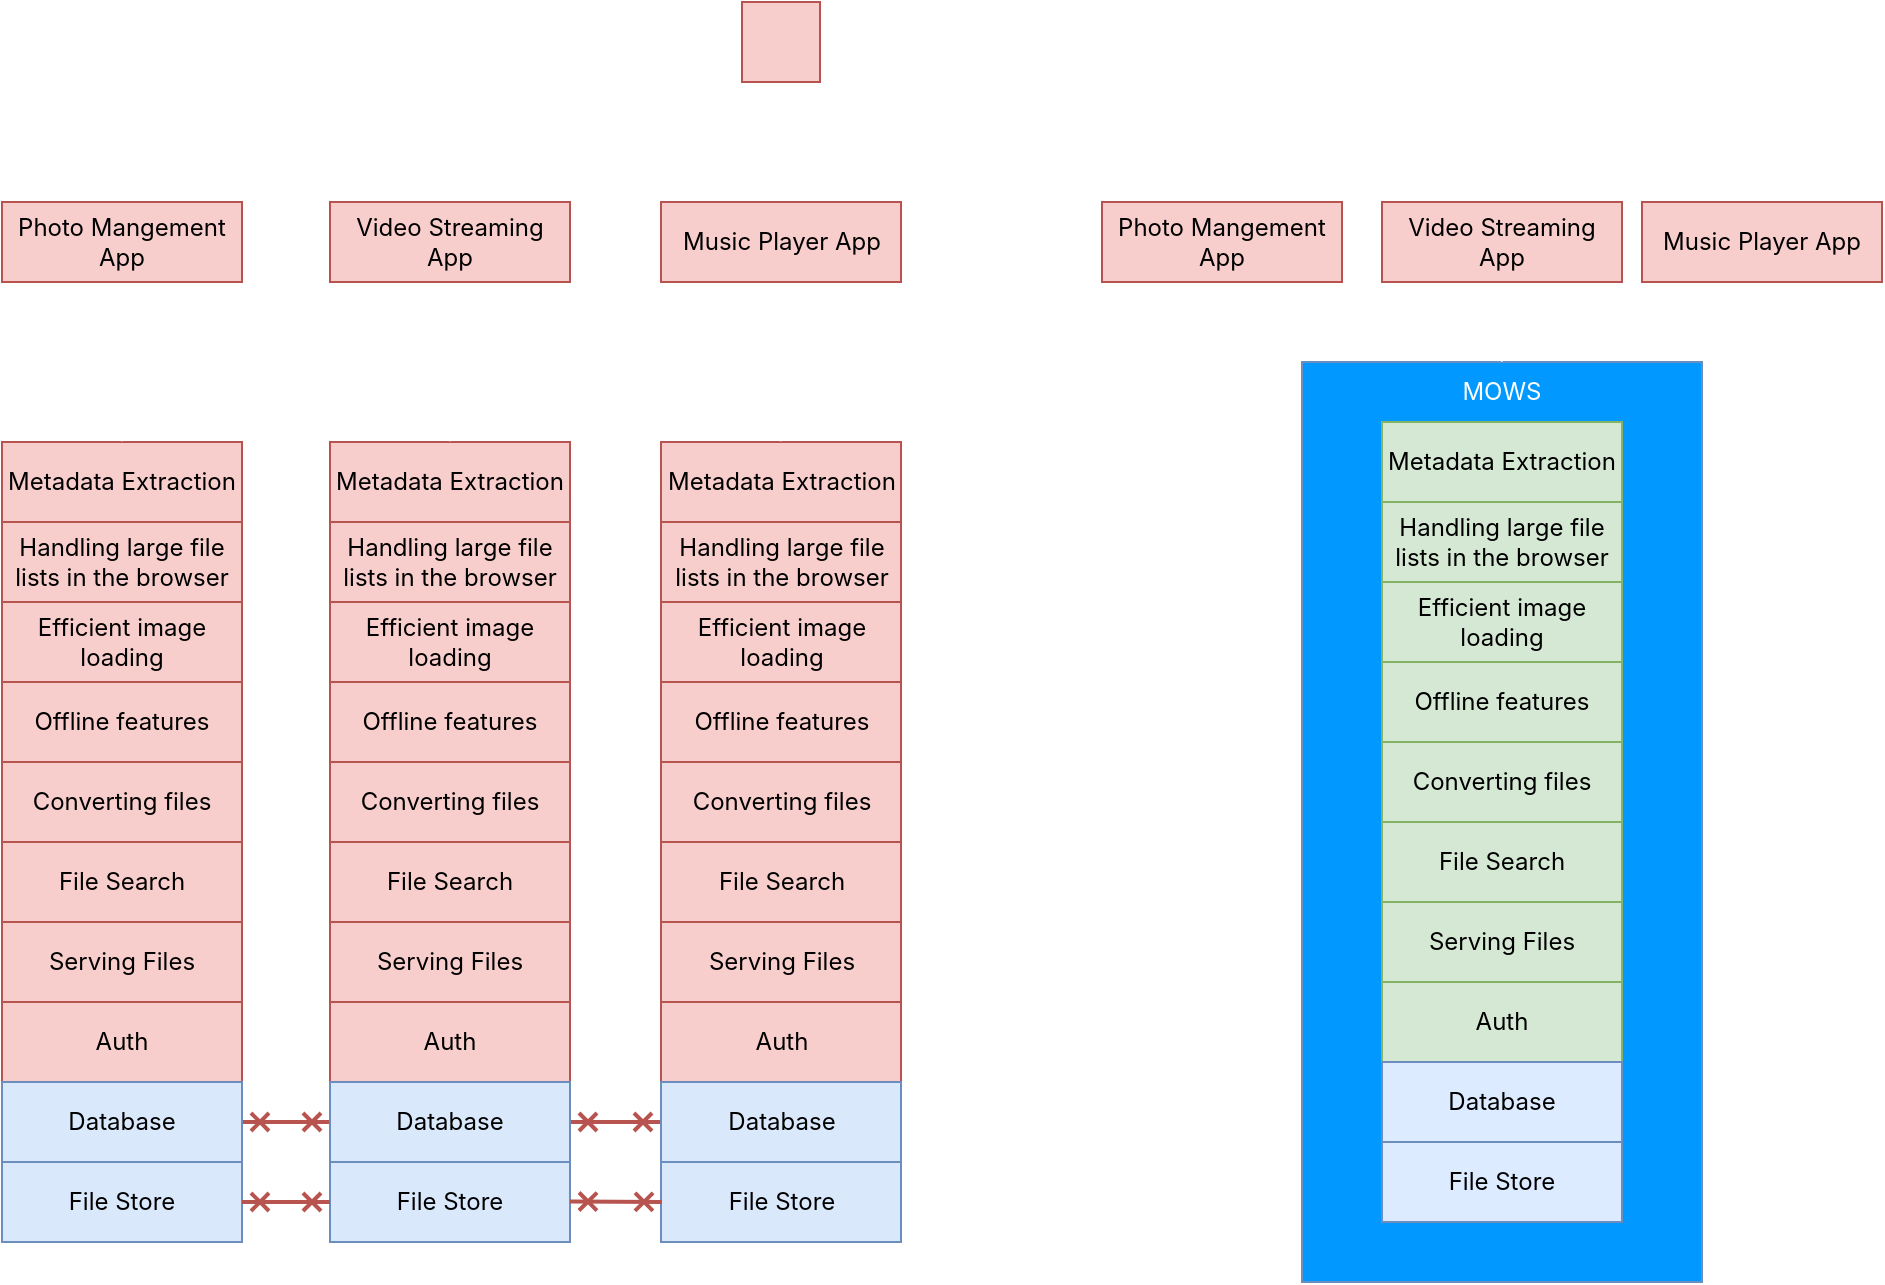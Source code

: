 <mxfile version="24.4.4" type="device">
  <diagram name="Seite-1" id="E-DoitbHutwgvBX5m-sC">
    <mxGraphModel dx="793" dy="859" grid="1" gridSize="10" guides="1" tooltips="1" connect="1" arrows="1" fold="1" page="1" pageScale="1" pageWidth="827" pageHeight="1169" math="0" shadow="0">
      <root>
        <mxCell id="0" />
        <mxCell id="1" parent="0" />
        <mxCell id="Mb5zyB3T2CtG6zJr2Mxs-84" value="" style="rounded=0;whiteSpace=wrap;html=1;fillColor=#0199ff;strokeColor=#6c8ebf;fontFamily=Inter;fontSource=https%3A%2F%2Ffonts.googleapis.com%2Fcss%3Ffamily%3DInter;" vertex="1" parent="1">
          <mxGeometry x="1820" y="200" width="200" height="460" as="geometry" />
        </mxCell>
        <mxCell id="Mb5zyB3T2CtG6zJr2Mxs-30" value="Auth" style="rounded=0;whiteSpace=wrap;html=1;fillColor=#f8cecc;strokeColor=#b85450;fontFamily=Inter;fontSource=https%3A%2F%2Ffonts.googleapis.com%2Fcss%3Ffamily%3DInter;" vertex="1" parent="1">
          <mxGeometry x="1170" y="520" width="120" height="40" as="geometry" />
        </mxCell>
        <mxCell id="Mb5zyB3T2CtG6zJr2Mxs-31" value="Serving Files" style="rounded=0;whiteSpace=wrap;html=1;fillColor=#f8cecc;strokeColor=#b85450;fontFamily=Inter;fontSource=https%3A%2F%2Ffonts.googleapis.com%2Fcss%3Ffamily%3DInter;" vertex="1" parent="1">
          <mxGeometry x="1170" y="480" width="120" height="40" as="geometry" />
        </mxCell>
        <mxCell id="Mb5zyB3T2CtG6zJr2Mxs-32" value="File Search" style="rounded=0;whiteSpace=wrap;html=1;fillColor=#f8cecc;strokeColor=#b85450;fontFamily=Inter;fontSource=https%3A%2F%2Ffonts.googleapis.com%2Fcss%3Ffamily%3DInter;" vertex="1" parent="1">
          <mxGeometry x="1170" y="440" width="120" height="40" as="geometry" />
        </mxCell>
        <mxCell id="Mb5zyB3T2CtG6zJr2Mxs-33" value="Converting files" style="rounded=0;whiteSpace=wrap;html=1;fillColor=#f8cecc;strokeColor=#b85450;fontFamily=Inter;fontSource=https%3A%2F%2Ffonts.googleapis.com%2Fcss%3Ffamily%3DInter;" vertex="1" parent="1">
          <mxGeometry x="1170" y="400" width="120" height="40" as="geometry" />
        </mxCell>
        <mxCell id="Mb5zyB3T2CtG6zJr2Mxs-34" value="Offline features" style="rounded=0;whiteSpace=wrap;html=1;fillColor=#f8cecc;strokeColor=#b85450;fontFamily=Inter;fontSource=https%3A%2F%2Ffonts.googleapis.com%2Fcss%3Ffamily%3DInter;" vertex="1" parent="1">
          <mxGeometry x="1170" y="360" width="120" height="40" as="geometry" />
        </mxCell>
        <mxCell id="Mb5zyB3T2CtG6zJr2Mxs-35" value="Efficient image loading" style="rounded=0;whiteSpace=wrap;html=1;fillColor=#f8cecc;strokeColor=#b85450;fontFamily=Inter;fontSource=https%3A%2F%2Ffonts.googleapis.com%2Fcss%3Ffamily%3DInter;" vertex="1" parent="1">
          <mxGeometry x="1170" y="320" width="120" height="40" as="geometry" />
        </mxCell>
        <mxCell id="Mb5zyB3T2CtG6zJr2Mxs-37" value="Handling large file lists in the browser" style="rounded=0;whiteSpace=wrap;html=1;fillColor=#f8cecc;strokeColor=#b85450;fontFamily=Inter;fontSource=https%3A%2F%2Ffonts.googleapis.com%2Fcss%3Ffamily%3DInter;" vertex="1" parent="1">
          <mxGeometry x="1170" y="280" width="120" height="40" as="geometry" />
        </mxCell>
        <mxCell id="Mb5zyB3T2CtG6zJr2Mxs-38" value="Metadata Extraction" style="rounded=0;whiteSpace=wrap;html=1;fillColor=#f8cecc;strokeColor=#b85450;fontFamily=Inter;fontSource=https%3A%2F%2Ffonts.googleapis.com%2Fcss%3Ffamily%3DInter;" vertex="1" parent="1">
          <mxGeometry x="1170" y="240" width="120" height="40" as="geometry" />
        </mxCell>
        <mxCell id="Mb5zyB3T2CtG6zJr2Mxs-114" style="edgeStyle=orthogonalEdgeStyle;rounded=0;orthogonalLoop=1;jettySize=auto;html=1;exitX=0.5;exitY=1;exitDx=0;exitDy=0;entryX=0.5;entryY=0;entryDx=0;entryDy=0;fontFamily=Inter;fontSource=https%3A%2F%2Ffonts.googleapis.com%2Fcss%3Ffamily%3DInter;fontColor=#FFFFFF;strokeColor=#FFFFFF;" edge="1" parent="1" source="Mb5zyB3T2CtG6zJr2Mxs-39" target="Mb5zyB3T2CtG6zJr2Mxs-38">
          <mxGeometry relative="1" as="geometry" />
        </mxCell>
        <mxCell id="Mb5zyB3T2CtG6zJr2Mxs-39" value="Photo Mangement App" style="rounded=0;whiteSpace=wrap;html=1;fillColor=#f8cecc;strokeColor=#b85450;fontFamily=Inter;fontSource=https%3A%2F%2Ffonts.googleapis.com%2Fcss%3Ffamily%3DInter;" vertex="1" parent="1">
          <mxGeometry x="1170" y="120" width="120" height="40" as="geometry" />
        </mxCell>
        <mxCell id="Mb5zyB3T2CtG6zJr2Mxs-40" value="Auth" style="rounded=0;whiteSpace=wrap;html=1;fillColor=#f8cecc;strokeColor=#b85450;fontFamily=Inter;fontSource=https%3A%2F%2Ffonts.googleapis.com%2Fcss%3Ffamily%3DInter;" vertex="1" parent="1">
          <mxGeometry x="1334" y="520" width="120" height="40" as="geometry" />
        </mxCell>
        <mxCell id="Mb5zyB3T2CtG6zJr2Mxs-41" value="Serving Files" style="rounded=0;whiteSpace=wrap;html=1;fillColor=#f8cecc;strokeColor=#b85450;fontFamily=Inter;fontSource=https%3A%2F%2Ffonts.googleapis.com%2Fcss%3Ffamily%3DInter;" vertex="1" parent="1">
          <mxGeometry x="1334" y="480" width="120" height="40" as="geometry" />
        </mxCell>
        <mxCell id="Mb5zyB3T2CtG6zJr2Mxs-42" value="File Search" style="rounded=0;whiteSpace=wrap;html=1;fillColor=#f8cecc;strokeColor=#b85450;fontFamily=Inter;fontSource=https%3A%2F%2Ffonts.googleapis.com%2Fcss%3Ffamily%3DInter;" vertex="1" parent="1">
          <mxGeometry x="1334" y="440" width="120" height="40" as="geometry" />
        </mxCell>
        <mxCell id="Mb5zyB3T2CtG6zJr2Mxs-43" value="Converting files" style="rounded=0;whiteSpace=wrap;html=1;fillColor=#f8cecc;strokeColor=#b85450;fontFamily=Inter;fontSource=https%3A%2F%2Ffonts.googleapis.com%2Fcss%3Ffamily%3DInter;" vertex="1" parent="1">
          <mxGeometry x="1334" y="400" width="120" height="40" as="geometry" />
        </mxCell>
        <mxCell id="Mb5zyB3T2CtG6zJr2Mxs-44" value="Offline features" style="rounded=0;whiteSpace=wrap;html=1;fillColor=#f8cecc;strokeColor=#b85450;fontFamily=Inter;fontSource=https%3A%2F%2Ffonts.googleapis.com%2Fcss%3Ffamily%3DInter;" vertex="1" parent="1">
          <mxGeometry x="1334" y="360" width="120" height="40" as="geometry" />
        </mxCell>
        <mxCell id="Mb5zyB3T2CtG6zJr2Mxs-45" value="Efficient image loading" style="rounded=0;whiteSpace=wrap;html=1;fillColor=#f8cecc;strokeColor=#b85450;fontFamily=Inter;fontSource=https%3A%2F%2Ffonts.googleapis.com%2Fcss%3Ffamily%3DInter;" vertex="1" parent="1">
          <mxGeometry x="1334" y="320" width="120" height="40" as="geometry" />
        </mxCell>
        <mxCell id="Mb5zyB3T2CtG6zJr2Mxs-46" value="Handling large file lists in the browser" style="rounded=0;whiteSpace=wrap;html=1;fillColor=#f8cecc;strokeColor=#b85450;fontFamily=Inter;fontSource=https%3A%2F%2Ffonts.googleapis.com%2Fcss%3Ffamily%3DInter;" vertex="1" parent="1">
          <mxGeometry x="1334" y="280" width="120" height="40" as="geometry" />
        </mxCell>
        <mxCell id="Mb5zyB3T2CtG6zJr2Mxs-47" value="Metadata Extraction" style="rounded=0;whiteSpace=wrap;html=1;fillColor=#f8cecc;strokeColor=#b85450;fontFamily=Inter;fontSource=https%3A%2F%2Ffonts.googleapis.com%2Fcss%3Ffamily%3DInter;" vertex="1" parent="1">
          <mxGeometry x="1334" y="240" width="120" height="40" as="geometry" />
        </mxCell>
        <mxCell id="Mb5zyB3T2CtG6zJr2Mxs-115" style="edgeStyle=orthogonalEdgeStyle;rounded=0;orthogonalLoop=1;jettySize=auto;html=1;exitX=0.5;exitY=1;exitDx=0;exitDy=0;entryX=0.5;entryY=0;entryDx=0;entryDy=0;fontFamily=Inter;fontSource=https%3A%2F%2Ffonts.googleapis.com%2Fcss%3Ffamily%3DInter;fontColor=#FFFFFF;strokeColor=#FFFFFF;" edge="1" parent="1" source="Mb5zyB3T2CtG6zJr2Mxs-48" target="Mb5zyB3T2CtG6zJr2Mxs-47">
          <mxGeometry relative="1" as="geometry" />
        </mxCell>
        <mxCell id="Mb5zyB3T2CtG6zJr2Mxs-48" value="Video Streaming App" style="rounded=0;whiteSpace=wrap;html=1;fillColor=#f8cecc;strokeColor=#b85450;fontFamily=Inter;fontSource=https%3A%2F%2Ffonts.googleapis.com%2Fcss%3Ffamily%3DInter;" vertex="1" parent="1">
          <mxGeometry x="1334" y="120" width="120" height="40" as="geometry" />
        </mxCell>
        <mxCell id="Mb5zyB3T2CtG6zJr2Mxs-49" value="Auth" style="rounded=0;whiteSpace=wrap;html=1;fillColor=#f8cecc;strokeColor=#b85450;fontFamily=Inter;fontSource=https%3A%2F%2Ffonts.googleapis.com%2Fcss%3Ffamily%3DInter;" vertex="1" parent="1">
          <mxGeometry x="1499.5" y="520" width="120" height="40" as="geometry" />
        </mxCell>
        <mxCell id="Mb5zyB3T2CtG6zJr2Mxs-50" value="Serving Files" style="rounded=0;whiteSpace=wrap;html=1;fillColor=#f8cecc;strokeColor=#b85450;fontFamily=Inter;fontSource=https%3A%2F%2Ffonts.googleapis.com%2Fcss%3Ffamily%3DInter;" vertex="1" parent="1">
          <mxGeometry x="1499.5" y="480" width="120" height="40" as="geometry" />
        </mxCell>
        <mxCell id="Mb5zyB3T2CtG6zJr2Mxs-51" value="File Search" style="rounded=0;whiteSpace=wrap;html=1;fillColor=#f8cecc;strokeColor=#b85450;fontFamily=Inter;fontSource=https%3A%2F%2Ffonts.googleapis.com%2Fcss%3Ffamily%3DInter;" vertex="1" parent="1">
          <mxGeometry x="1499.5" y="440" width="120" height="40" as="geometry" />
        </mxCell>
        <mxCell id="Mb5zyB3T2CtG6zJr2Mxs-52" value="Converting files" style="rounded=0;whiteSpace=wrap;html=1;fillColor=#f8cecc;strokeColor=#b85450;fontFamily=Inter;fontSource=https%3A%2F%2Ffonts.googleapis.com%2Fcss%3Ffamily%3DInter;" vertex="1" parent="1">
          <mxGeometry x="1499.5" y="400" width="120" height="40" as="geometry" />
        </mxCell>
        <mxCell id="Mb5zyB3T2CtG6zJr2Mxs-53" value="Offline features" style="rounded=0;whiteSpace=wrap;html=1;fillColor=#f8cecc;strokeColor=#b85450;fontFamily=Inter;fontSource=https%3A%2F%2Ffonts.googleapis.com%2Fcss%3Ffamily%3DInter;" vertex="1" parent="1">
          <mxGeometry x="1499.5" y="360" width="120" height="40" as="geometry" />
        </mxCell>
        <mxCell id="Mb5zyB3T2CtG6zJr2Mxs-54" value="Efficient image loading" style="rounded=0;whiteSpace=wrap;html=1;fillColor=#f8cecc;strokeColor=#b85450;fontFamily=Inter;fontSource=https%3A%2F%2Ffonts.googleapis.com%2Fcss%3Ffamily%3DInter;" vertex="1" parent="1">
          <mxGeometry x="1499.5" y="320" width="120" height="40" as="geometry" />
        </mxCell>
        <mxCell id="Mb5zyB3T2CtG6zJr2Mxs-55" value="Handling large file lists in the browser" style="rounded=0;whiteSpace=wrap;html=1;fillColor=#f8cecc;strokeColor=#b85450;fontFamily=Inter;fontSource=https%3A%2F%2Ffonts.googleapis.com%2Fcss%3Ffamily%3DInter;" vertex="1" parent="1">
          <mxGeometry x="1499.5" y="280" width="120" height="40" as="geometry" />
        </mxCell>
        <mxCell id="Mb5zyB3T2CtG6zJr2Mxs-56" value="Metadata Extraction" style="rounded=0;whiteSpace=wrap;html=1;fillColor=#f8cecc;strokeColor=#b85450;fontFamily=Inter;fontSource=https%3A%2F%2Ffonts.googleapis.com%2Fcss%3Ffamily%3DInter;" vertex="1" parent="1">
          <mxGeometry x="1499.5" y="240" width="120" height="40" as="geometry" />
        </mxCell>
        <mxCell id="Mb5zyB3T2CtG6zJr2Mxs-116" style="edgeStyle=orthogonalEdgeStyle;rounded=0;orthogonalLoop=1;jettySize=auto;html=1;exitX=0.5;exitY=1;exitDx=0;exitDy=0;entryX=0.5;entryY=0;entryDx=0;entryDy=0;fontFamily=Inter;fontSource=https%3A%2F%2Ffonts.googleapis.com%2Fcss%3Ffamily%3DInter;fontColor=#FFFFFF;strokeColor=#FFFFFF;" edge="1" parent="1" source="Mb5zyB3T2CtG6zJr2Mxs-57" target="Mb5zyB3T2CtG6zJr2Mxs-56">
          <mxGeometry relative="1" as="geometry" />
        </mxCell>
        <mxCell id="Mb5zyB3T2CtG6zJr2Mxs-57" value="Music Player App" style="rounded=0;whiteSpace=wrap;html=1;fillColor=#f8cecc;strokeColor=#b85450;fontFamily=Inter;fontSource=https%3A%2F%2Ffonts.googleapis.com%2Fcss%3Ffamily%3DInter;" vertex="1" parent="1">
          <mxGeometry x="1499.5" y="120" width="120" height="40" as="geometry" />
        </mxCell>
        <mxCell id="Mb5zyB3T2CtG6zJr2Mxs-61" value="File Store" style="rounded=0;whiteSpace=wrap;html=1;fillColor=#dae8fc;strokeColor=#6c8ebf;fontFamily=Inter;fontSource=https%3A%2F%2Ffonts.googleapis.com%2Fcss%3Ffamily%3DInter;" vertex="1" parent="1">
          <mxGeometry x="1170" y="600" width="120" height="40" as="geometry" />
        </mxCell>
        <mxCell id="Mb5zyB3T2CtG6zJr2Mxs-62" value="File Store" style="rounded=0;whiteSpace=wrap;html=1;fillColor=#dae8fc;strokeColor=#6c8ebf;fontFamily=Inter;fontSource=https%3A%2F%2Ffonts.googleapis.com%2Fcss%3Ffamily%3DInter;" vertex="1" parent="1">
          <mxGeometry x="1334" y="600" width="120" height="40" as="geometry" />
        </mxCell>
        <mxCell id="Mb5zyB3T2CtG6zJr2Mxs-63" value="File Store" style="rounded=0;whiteSpace=wrap;html=1;fillColor=#dae8fc;strokeColor=#6c8ebf;fontFamily=Inter;fontSource=https%3A%2F%2Ffonts.googleapis.com%2Fcss%3Ffamily%3DInter;" vertex="1" parent="1">
          <mxGeometry x="1499.5" y="600" width="120" height="40" as="geometry" />
        </mxCell>
        <mxCell id="Mb5zyB3T2CtG6zJr2Mxs-67" value="" style="endArrow=cross;startArrow=cross;html=1;rounded=0;exitX=1;exitY=0.5;exitDx=0;exitDy=0;entryX=0;entryY=0.5;entryDx=0;entryDy=0;fillColor=#f8cecc;strokeColor=#b85450;strokeWidth=2;startFill=0;endFill=0;fontFamily=Inter;fontSource=https%3A%2F%2Ffonts.googleapis.com%2Fcss%3Ffamily%3DInter;" edge="1" parent="1" source="Mb5zyB3T2CtG6zJr2Mxs-61" target="Mb5zyB3T2CtG6zJr2Mxs-62">
          <mxGeometry width="50" height="50" relative="1" as="geometry">
            <mxPoint x="1244" y="500" as="sourcePoint" />
            <mxPoint x="1294" y="450" as="targetPoint" />
          </mxGeometry>
        </mxCell>
        <mxCell id="Mb5zyB3T2CtG6zJr2Mxs-68" value="" style="endArrow=cross;startArrow=cross;html=1;rounded=0;exitX=1;exitY=0.5;exitDx=0;exitDy=0;fillColor=#f8cecc;strokeColor=#b85450;strokeWidth=2;startFill=0;endFill=0;fontFamily=Inter;fontSource=https%3A%2F%2Ffonts.googleapis.com%2Fcss%3Ffamily%3DInter;" edge="1" parent="1">
          <mxGeometry width="50" height="50" relative="1" as="geometry">
            <mxPoint x="1454" y="619.71" as="sourcePoint" />
            <mxPoint x="1500" y="620" as="targetPoint" />
          </mxGeometry>
        </mxCell>
        <mxCell id="Mb5zyB3T2CtG6zJr2Mxs-69" value="" style="endArrow=cross;startArrow=cross;html=1;rounded=0;entryX=0;entryY=0.5;entryDx=0;entryDy=0;fillColor=#f8cecc;strokeColor=#b85450;strokeWidth=2;startFill=0;endFill=0;fontFamily=Inter;fontSource=https%3A%2F%2Ffonts.googleapis.com%2Fcss%3Ffamily%3DInter;exitX=1;exitY=0.5;exitDx=0;exitDy=0;" edge="1" parent="1" source="Mb5zyB3T2CtG6zJr2Mxs-121" target="Mb5zyB3T2CtG6zJr2Mxs-120">
          <mxGeometry width="50" height="50" relative="1" as="geometry">
            <mxPoint x="1450" y="580" as="sourcePoint" />
            <mxPoint x="1534" y="580" as="targetPoint" />
          </mxGeometry>
        </mxCell>
        <mxCell id="Mb5zyB3T2CtG6zJr2Mxs-70" value="" style="endArrow=cross;startArrow=cross;html=1;rounded=0;entryX=0;entryY=0.5;entryDx=0;entryDy=0;fillColor=#f8cecc;strokeColor=#b85450;strokeWidth=2;startFill=0;endFill=0;fontFamily=Inter;fontSource=https%3A%2F%2Ffonts.googleapis.com%2Fcss%3Ffamily%3DInter;exitX=1;exitY=0.5;exitDx=0;exitDy=0;" edge="1" parent="1" source="Mb5zyB3T2CtG6zJr2Mxs-122">
          <mxGeometry width="50" height="50" relative="1" as="geometry">
            <mxPoint x="1250" y="580" as="sourcePoint" />
            <mxPoint x="1334" y="580" as="targetPoint" />
          </mxGeometry>
        </mxCell>
        <mxCell id="Mb5zyB3T2CtG6zJr2Mxs-88" value="&lt;font color=&quot;#ffffff&quot;&gt;MOWS&lt;/font&gt;" style="text;html=1;align=center;verticalAlign=middle;whiteSpace=wrap;rounded=0;fontFamily=Inter;fontSource=https%3A%2F%2Ffonts.googleapis.com%2Fcss%3Ffamily%3DInter;" vertex="1" parent="1">
          <mxGeometry x="1890" y="200" width="60" height="30" as="geometry" />
        </mxCell>
        <mxCell id="Mb5zyB3T2CtG6zJr2Mxs-110" style="edgeStyle=orthogonalEdgeStyle;rounded=0;orthogonalLoop=1;jettySize=auto;html=1;exitX=0.5;exitY=1;exitDx=0;exitDy=0;entryX=0.5;entryY=0;entryDx=0;entryDy=0;fontFamily=Inter;fontSource=https%3A%2F%2Ffonts.googleapis.com%2Fcss%3Ffamily%3DInter;fontColor=#FFFFFF;strokeColor=#FFFFFF;" edge="1" parent="1" source="Mb5zyB3T2CtG6zJr2Mxs-95" target="Mb5zyB3T2CtG6zJr2Mxs-88">
          <mxGeometry relative="1" as="geometry" />
        </mxCell>
        <mxCell id="Mb5zyB3T2CtG6zJr2Mxs-95" value="Photo Mangement App" style="rounded=0;whiteSpace=wrap;html=1;fillColor=#f8cecc;strokeColor=#b85450;fontFamily=Inter;fontSource=https%3A%2F%2Ffonts.googleapis.com%2Fcss%3Ffamily%3DInter;" vertex="1" parent="1">
          <mxGeometry x="1720" y="120" width="120" height="40" as="geometry" />
        </mxCell>
        <mxCell id="Mb5zyB3T2CtG6zJr2Mxs-111" style="edgeStyle=orthogonalEdgeStyle;rounded=0;orthogonalLoop=1;jettySize=auto;html=1;exitX=0.5;exitY=1;exitDx=0;exitDy=0;fontFamily=Inter;fontSource=https%3A%2F%2Ffonts.googleapis.com%2Fcss%3Ffamily%3DInter;fontColor=#FFFFFF;strokeColor=#FFFFFF;" edge="1" parent="1" source="Mb5zyB3T2CtG6zJr2Mxs-96">
          <mxGeometry relative="1" as="geometry">
            <mxPoint x="1919.667" y="200.0" as="targetPoint" />
          </mxGeometry>
        </mxCell>
        <mxCell id="Mb5zyB3T2CtG6zJr2Mxs-96" value="Video Streaming App" style="rounded=0;whiteSpace=wrap;html=1;fillColor=#f8cecc;strokeColor=#b85450;fontFamily=Inter;fontSource=https%3A%2F%2Ffonts.googleapis.com%2Fcss%3Ffamily%3DInter;" vertex="1" parent="1">
          <mxGeometry x="1860" y="120" width="120" height="40" as="geometry" />
        </mxCell>
        <mxCell id="Mb5zyB3T2CtG6zJr2Mxs-112" style="edgeStyle=orthogonalEdgeStyle;rounded=0;orthogonalLoop=1;jettySize=auto;html=1;exitX=0.5;exitY=1;exitDx=0;exitDy=0;entryX=0.5;entryY=0;entryDx=0;entryDy=0;fontFamily=Inter;fontSource=https%3A%2F%2Ffonts.googleapis.com%2Fcss%3Ffamily%3DInter;fontColor=#FFFFFF;strokeColor=#FFFFFF;" edge="1" parent="1" source="Mb5zyB3T2CtG6zJr2Mxs-97" target="Mb5zyB3T2CtG6zJr2Mxs-88">
          <mxGeometry relative="1" as="geometry">
            <mxPoint x="1926" y="200.0" as="targetPoint" />
          </mxGeometry>
        </mxCell>
        <mxCell id="Mb5zyB3T2CtG6zJr2Mxs-97" value="Music Player App" style="rounded=0;whiteSpace=wrap;html=1;fillColor=#f8cecc;strokeColor=#b85450;fontFamily=Inter;fontSource=https%3A%2F%2Ffonts.googleapis.com%2Fcss%3Ffamily%3DInter;" vertex="1" parent="1">
          <mxGeometry x="1990" y="120" width="120" height="40" as="geometry" />
        </mxCell>
        <mxCell id="Mb5zyB3T2CtG6zJr2Mxs-100" value="Auth" style="rounded=0;whiteSpace=wrap;html=1;fillColor=#d5e8d4;strokeColor=#82b366;fontFamily=Inter;fontSource=https%3A%2F%2Ffonts.googleapis.com%2Fcss%3Ffamily%3DInter;" vertex="1" parent="1">
          <mxGeometry x="1860" y="510" width="120" height="40" as="geometry" />
        </mxCell>
        <mxCell id="Mb5zyB3T2CtG6zJr2Mxs-101" value="Serving Files" style="rounded=0;whiteSpace=wrap;html=1;fillColor=#d5e8d4;strokeColor=#82b366;fontFamily=Inter;fontSource=https%3A%2F%2Ffonts.googleapis.com%2Fcss%3Ffamily%3DInter;" vertex="1" parent="1">
          <mxGeometry x="1860" y="470" width="120" height="40" as="geometry" />
        </mxCell>
        <mxCell id="Mb5zyB3T2CtG6zJr2Mxs-102" value="File Search" style="rounded=0;whiteSpace=wrap;html=1;fillColor=#d5e8d4;strokeColor=#82b366;fontFamily=Inter;fontSource=https%3A%2F%2Ffonts.googleapis.com%2Fcss%3Ffamily%3DInter;" vertex="1" parent="1">
          <mxGeometry x="1860" y="430" width="120" height="40" as="geometry" />
        </mxCell>
        <mxCell id="Mb5zyB3T2CtG6zJr2Mxs-103" value="Converting files" style="rounded=0;whiteSpace=wrap;html=1;fillColor=#d5e8d4;strokeColor=#82b366;fontFamily=Inter;fontSource=https%3A%2F%2Ffonts.googleapis.com%2Fcss%3Ffamily%3DInter;" vertex="1" parent="1">
          <mxGeometry x="1860" y="390" width="120" height="40" as="geometry" />
        </mxCell>
        <mxCell id="Mb5zyB3T2CtG6zJr2Mxs-104" value="Offline features" style="rounded=0;whiteSpace=wrap;html=1;fillColor=#d5e8d4;strokeColor=#82b366;fontFamily=Inter;fontSource=https%3A%2F%2Ffonts.googleapis.com%2Fcss%3Ffamily%3DInter;" vertex="1" parent="1">
          <mxGeometry x="1860" y="350" width="120" height="40" as="geometry" />
        </mxCell>
        <mxCell id="Mb5zyB3T2CtG6zJr2Mxs-105" value="Efficient image loading" style="rounded=0;whiteSpace=wrap;html=1;fillColor=#d5e8d4;strokeColor=#82b366;fontFamily=Inter;fontSource=https%3A%2F%2Ffonts.googleapis.com%2Fcss%3Ffamily%3DInter;" vertex="1" parent="1">
          <mxGeometry x="1860" y="310" width="120" height="40" as="geometry" />
        </mxCell>
        <mxCell id="Mb5zyB3T2CtG6zJr2Mxs-106" value="Handling large file lists in the browser" style="rounded=0;whiteSpace=wrap;html=1;fillColor=#d5e8d4;strokeColor=#82b366;fontFamily=Inter;fontSource=https%3A%2F%2Ffonts.googleapis.com%2Fcss%3Ffamily%3DInter;" vertex="1" parent="1">
          <mxGeometry x="1860" y="270" width="120" height="40" as="geometry" />
        </mxCell>
        <mxCell id="Mb5zyB3T2CtG6zJr2Mxs-107" value="Metadata Extraction" style="rounded=0;whiteSpace=wrap;html=1;fillColor=#d5e8d4;strokeColor=#82b366;fontFamily=Inter;fontSource=https%3A%2F%2Ffonts.googleapis.com%2Fcss%3Ffamily%3DInter;" vertex="1" parent="1">
          <mxGeometry x="1860" y="230" width="120" height="40" as="geometry" />
        </mxCell>
        <mxCell id="Mb5zyB3T2CtG6zJr2Mxs-108" value="File Store" style="rounded=0;whiteSpace=wrap;html=1;fillColor=#DCEBFF;strokeColor=#6c8ebf;fontFamily=Inter;fontSource=https%3A%2F%2Ffonts.googleapis.com%2Fcss%3Ffamily%3DInter;" vertex="1" parent="1">
          <mxGeometry x="1860" y="590" width="120" height="40" as="geometry" />
        </mxCell>
        <mxCell id="Mb5zyB3T2CtG6zJr2Mxs-113" value="Database" style="rounded=0;whiteSpace=wrap;html=1;fillColor=#DCEBFF;strokeColor=#6c8ebf;fontFamily=Inter;fontSource=https%3A%2F%2Ffonts.googleapis.com%2Fcss%3Ffamily%3DInter;" vertex="1" parent="1">
          <mxGeometry x="1860" y="550" width="120" height="40" as="geometry" />
        </mxCell>
        <mxCell id="Mb5zyB3T2CtG6zJr2Mxs-118" value="" style="rounded=0;whiteSpace=wrap;html=1;fillColor=#f8cecc;strokeColor=#b85450;fontFamily=Inter;fontSource=https%3A%2F%2Ffonts.googleapis.com%2Fcss%3Ffamily%3DInter;" vertex="1" parent="1">
          <mxGeometry x="1540" y="20" width="39" height="40" as="geometry" />
        </mxCell>
        <mxCell id="Mb5zyB3T2CtG6zJr2Mxs-119" value="&lt;span style=&quot;font-style: normal; font-variant-ligatures: normal; font-variant-caps: normal; font-weight: 400; letter-spacing: normal; orphans: 2; text-align: center; text-indent: 0px; text-transform: none; widows: 2; word-spacing: 0px; -webkit-text-stroke-width: 0px; white-space: normal; text-decoration-thickness: initial; text-decoration-style: initial; text-decoration-color: initial; float: none; display: inline !important;&quot;&gt;&lt;font style=&quot;font-size: 20px;&quot;&gt;Logic you need to implement yourself&lt;/font&gt;&lt;/span&gt;" style="text;whiteSpace=wrap;html=1;fontFamily=Inter;fontSource=https%3A%2F%2Ffonts.googleapis.com%2Fcss%3Ffamily%3DInter;fontColor=#FFFFFF;" vertex="1" parent="1">
          <mxGeometry x="1590" y="20" width="368" height="30" as="geometry" />
        </mxCell>
        <mxCell id="Mb5zyB3T2CtG6zJr2Mxs-120" value="Database" style="rounded=0;whiteSpace=wrap;html=1;fillColor=#dae8fc;strokeColor=#6c8ebf;fontFamily=Inter;fontSource=https%3A%2F%2Ffonts.googleapis.com%2Fcss%3Ffamily%3DInter;" vertex="1" parent="1">
          <mxGeometry x="1499.5" y="560" width="120" height="40" as="geometry" />
        </mxCell>
        <mxCell id="Mb5zyB3T2CtG6zJr2Mxs-121" value="Database" style="rounded=0;whiteSpace=wrap;html=1;fillColor=#dae8fc;strokeColor=#6c8ebf;fontFamily=Inter;fontSource=https%3A%2F%2Ffonts.googleapis.com%2Fcss%3Ffamily%3DInter;" vertex="1" parent="1">
          <mxGeometry x="1334" y="560" width="120" height="40" as="geometry" />
        </mxCell>
        <mxCell id="Mb5zyB3T2CtG6zJr2Mxs-122" value="Database" style="rounded=0;whiteSpace=wrap;html=1;fillColor=#dae8fc;strokeColor=#6c8ebf;fontFamily=Inter;fontSource=https%3A%2F%2Ffonts.googleapis.com%2Fcss%3Ffamily%3DInter;" vertex="1" parent="1">
          <mxGeometry x="1170" y="560" width="120" height="40" as="geometry" />
        </mxCell>
      </root>
    </mxGraphModel>
  </diagram>
</mxfile>
